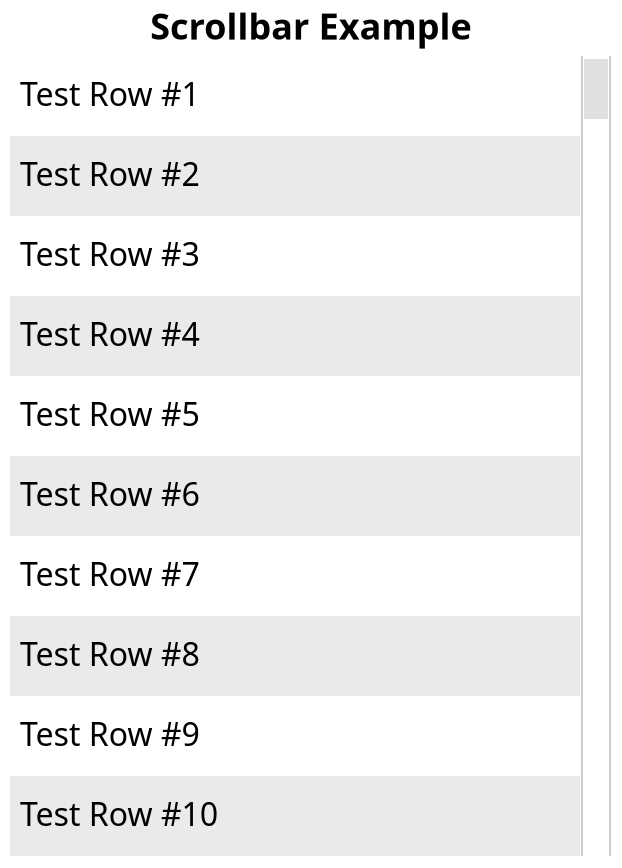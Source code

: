 {
  "$schema": "https://vega.github.io/schema/vega/v6.json",
  "description": "An example of a simple table with a scrollbar",
  "width": 300,
  "height": 400,
  "padding": 5,
  "background": "#FFFFFF",
  "config": {
    "title": {"font": "Tahoma", "fontSize": 18},
    "text": {"font": "Tahoma", "fontSize": 16}
  },
  "signals": [
    {
      "name": "rowsToDisplay",
      "description": "The number of rows displayed in the table (visible without scrolling)",
      "value": 10
    },
    {"name": "rowHeight", "description": "Row height in pixels", "value": 40},
    {
      "name": "scrollAreaHeight",
      "description": "Scroll area height in pixels",
      "update": "rowHeight*rowsToDisplay"
    },
    {
      "name": "scrollBarWidth",
      "description": "Scrollbar width in pixels",
      "init": "12"
    },
    {
      "name": "scrollBarHeight",
      "description": "Scrollbar height: Dynamically calculated based on the percentage of visible rows out of all data rows, with a range limited to minimum and maximum values",
      "init": "clamp((rowHeight*rowsToDisplay)*rowsToDisplay/length(data('dataset-raw')),30,600)"
    },
    {
      "name": "scrollPositionMax",
      "update": "length(data('dataset-raw'))-rowsToDisplay+1"
    },
    {
      "name": "scrollbarMouseDragY",
      "init": "0",
      "on": [
        {
          "events": "[@rect-scrollbar:pointerdown, window:pointerup] > window:pointermove",
          "update": "clamp(y(),1,scrollAreaHeight)"
        }
      ]
    },
    {
      "name": "scrollPosition",
      "description": "Scrollbar Position: The scrollbar responds to dragging the scrollbar with a mouse, mouse wheel scrolling, and the Home, End, Page Up, Page Down, Arrow Up, and Arrow Down buttons",
      "value": 1,
      "on": [
        {
          "events": {"type": "wheel", "consume": true},
          "update": "clamp(round(scrollPosition+event.deltaY/abs(event.deltaY)*pow(1.0001, event.deltaY*pow(16, event.deltaMode)),0),1,scrollPositionMax)"
        },
        {
          "events": "window:keydown",
          "update": "event.code=='Home'?1:event.code=='End'?scrollPositionMax:scrollPosition"
        },
        {
          "events": "window:keydown",
          "update": "clamp(event.code=='PageDown'?(scrollPosition+rowsToDisplay):event.code=='PageUp'?(scrollPosition-rowsToDisplay):scrollPosition,1,scrollPositionMax)"
        },
        {
          "events": "window:keydown",
          "update": "clamp(event.code=='ArrowDown'?(scrollPosition+1):event.code=='ArrowUp'?(scrollPosition-1):scrollPosition,1,scrollPositionMax)"
        },
        {
          "events": "[@rect-scrollbar:pointerdown, window:pointerup] > window:pointermove",
          "update": "clamp(round(invert('scaleScrollBarY',scrollbarMouseDragY),0),1,scrollPositionMax)"
        }
      ]
    },
    {
      "name": "scrollbarFillOpacity",
      "value": 0.2,
      "on": [
        {"events": "view:pointerover", "update": "0.4"},
        {"events": "view:pointerout", "update": "0.2"}
      ]
    }
  ],
  "data": [
    {
      "name": "dataset-raw",
      "transform": [
        {"type": "sequence", "start": 1, "stop": 251, "step": 1, "as": "id"}
      ]
    },
    {
      "name": "dataset",
      "source": "dataset-raw",
      "transform": [
        {
          "type": "filter",
          "expr": "(datum.id>=scrollPosition)&&(datum.id<(scrollPosition+rowsToDisplay))"
        },
        {"type": "collect", "sort": {"field": "id", "order": "ascending"}}
      ]
    }
  ],
  "scales": [
    {
      "name": "scaleY",
      "type": "band",
      "domain": {"data": "dataset", "field": "id", "sort": true},
      "range": [
        {"signal": "0"},
        {"signal": "rowHeight*length(data('dataset'))"}
      ]
    },
    {
      "name": "scaleScrollBarY",
      "type": "linear",
      "domain": [1, {"signal": "scrollPositionMax"}],
      "range": [
        {"signal": "0"},
        {"signal": "rowHeight*rowsToDisplay-scrollBarHeight-1"}
      ]
    },
    {
      "name": "scaleRowStripeColors",
      "type": "ordinal",
      "domain": [0, 1],
      "range": ["#FFFFFF", "#EAEAEA"]
    }
  ],
  "title": {"text": "Scrollbar Example"},
  "marks": [
    {
      "name": "rule-scrolltrack-1",
      "type": "rule",
      "encode": {
        "update": {
          "x": {"signal": "width-scrollBarWidth-2"},
          "x2": {"signal": "width-scrollBarWidth-2"},
          "y": {"signal": "0"},
          "y2": {"signal": "scrollAreaHeight"},
          "stroke": {"signal": "'black'"},
          "strokeWidth": {"signal": "0.2"}
        }
      }
    },
    {
      "name": "rule-scrolltrack-2",
      "type": "rule",
      "encode": {
        "update": {
          "x": {"signal": "width"},
          "x2": {"signal": "width"},
          "y": {"signal": "0"},
          "y2": {"signal": "scrollAreaHeight"},
          "stroke": {"signal": "'black'"},
          "strokeWidth": {"signal": "0.2"}
        }
      }
    },
    {
      "name": "rect-scrollbar",
      "type": "rect",
      "encode": {
        "update": {
          "x": {"signal": "width-scrollBarWidth-1"},
          "y": {"scale": "scaleScrollBarY", "signal": "scrollPosition"},
          "width": {"signal": "scrollBarWidth"},
          "height": {"signal": "scrollBarHeight"},
          "fill": {"value": "#666666"},
          "fillOpacity": {"signal": "scrollbarFillOpacity"}
        }
      }
    },
    {
      "name": "rect-table-cell",
      "type": "rect",
      "from": {"data": "dataset"},
      "encode": {
        "update": {
          "x": {"signal": "0"},
          "x2": {"signal": "width-scrollBarWidth-3"},
          "y": {"scale": "scaleY", "field": "id", "band": 0},
          "height": {"signal": "rowHeight"},
          "fill": {
            "scale": "scaleRowStripeColors",
            "signal": "(ceil(datum.id/2,0)==datum.id/2)?1:0"
          }
        }
      }
    },
    {
      "name": "text-cell-content",
      "type": "text",
      "from": {"data": "dataset"},
      "encode": {
        "update": {
          "text": {"signal": "'Test Row #'+datum.id"},
          "dx": {"value": 5},
          "y": {"scale": "scaleY", "field": "id", "band": 0.5},
          "baseline": {"value": "middle"},
          "align": {"value": "left"}
        }
      }
    }
  ]
}
